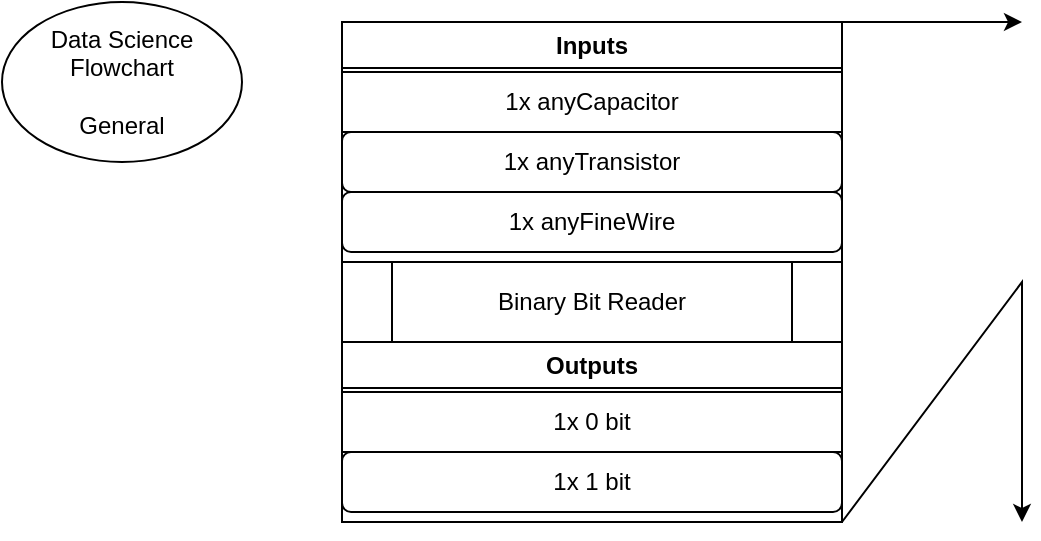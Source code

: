<mxfile version="21.7.1" type="github">
  <diagram name="Page-1" id="XBTaxR54Q6SIsjQ_TNZh">
    <mxGraphModel dx="880" dy="484" grid="1" gridSize="10" guides="1" tooltips="1" connect="1" arrows="1" fold="1" page="1" pageScale="1" pageWidth="850" pageHeight="1100" math="0" shadow="0">
      <root>
        <mxCell id="0" />
        <mxCell id="1" parent="0" />
        <mxCell id="eQ_fmo8oigka2ds7Q2iP-1" value="Data Science Flowchart&lt;br&gt;&lt;br&gt;General" style="ellipse;whiteSpace=wrap;html=1;" vertex="1" parent="1">
          <mxGeometry x="380" y="250" width="120" height="80" as="geometry" />
        </mxCell>
        <mxCell id="eQ_fmo8oigka2ds7Q2iP-7" value="Inputs" style="swimlane;whiteSpace=wrap;html=1;" vertex="1" parent="1">
          <mxGeometry x="550" y="260" width="250" height="120" as="geometry" />
        </mxCell>
        <mxCell id="eQ_fmo8oigka2ds7Q2iP-4" value="1x anyTransistor" style="rounded=1;whiteSpace=wrap;html=1;" vertex="1" parent="eQ_fmo8oigka2ds7Q2iP-7">
          <mxGeometry y="55" width="250" height="30" as="geometry" />
        </mxCell>
        <mxCell id="eQ_fmo8oigka2ds7Q2iP-5" value="1x anyFineWire" style="rounded=1;whiteSpace=wrap;html=1;" vertex="1" parent="eQ_fmo8oigka2ds7Q2iP-7">
          <mxGeometry y="85" width="250" height="30" as="geometry" />
        </mxCell>
        <mxCell id="eQ_fmo8oigka2ds7Q2iP-3" value="1x anyCapacitor" style="rounded=0;whiteSpace=wrap;html=1;" vertex="1" parent="eQ_fmo8oigka2ds7Q2iP-7">
          <mxGeometry y="25" width="250" height="30" as="geometry" />
        </mxCell>
        <mxCell id="eQ_fmo8oigka2ds7Q2iP-8" value="" style="endArrow=classic;html=1;rounded=0;" edge="1" parent="1">
          <mxGeometry width="50" height="50" relative="1" as="geometry">
            <mxPoint x="800" y="510" as="sourcePoint" />
            <mxPoint x="890" y="510" as="targetPoint" />
            <Array as="points">
              <mxPoint x="890" y="390" />
            </Array>
          </mxGeometry>
        </mxCell>
        <mxCell id="eQ_fmo8oigka2ds7Q2iP-9" value="" style="endArrow=classic;html=1;rounded=0;" edge="1" parent="1">
          <mxGeometry width="50" height="50" relative="1" as="geometry">
            <mxPoint x="800" y="260" as="sourcePoint" />
            <mxPoint x="890" y="260" as="targetPoint" />
          </mxGeometry>
        </mxCell>
        <mxCell id="eQ_fmo8oigka2ds7Q2iP-10" value="Outputs" style="swimlane;whiteSpace=wrap;html=1;" vertex="1" parent="1">
          <mxGeometry x="550" y="420" width="250" height="90" as="geometry" />
        </mxCell>
        <mxCell id="eQ_fmo8oigka2ds7Q2iP-11" value="1x 1 bit" style="rounded=1;whiteSpace=wrap;html=1;" vertex="1" parent="eQ_fmo8oigka2ds7Q2iP-10">
          <mxGeometry y="55" width="250" height="30" as="geometry" />
        </mxCell>
        <mxCell id="eQ_fmo8oigka2ds7Q2iP-14" value="1x 0 bit" style="rounded=0;whiteSpace=wrap;html=1;" vertex="1" parent="eQ_fmo8oigka2ds7Q2iP-10">
          <mxGeometry y="25" width="250" height="30" as="geometry" />
        </mxCell>
        <mxCell id="eQ_fmo8oigka2ds7Q2iP-15" value="Binary Bit Reader" style="shape=process;whiteSpace=wrap;html=1;backgroundOutline=1;" vertex="1" parent="1">
          <mxGeometry x="550" y="380" width="250" height="40" as="geometry" />
        </mxCell>
      </root>
    </mxGraphModel>
  </diagram>
</mxfile>
